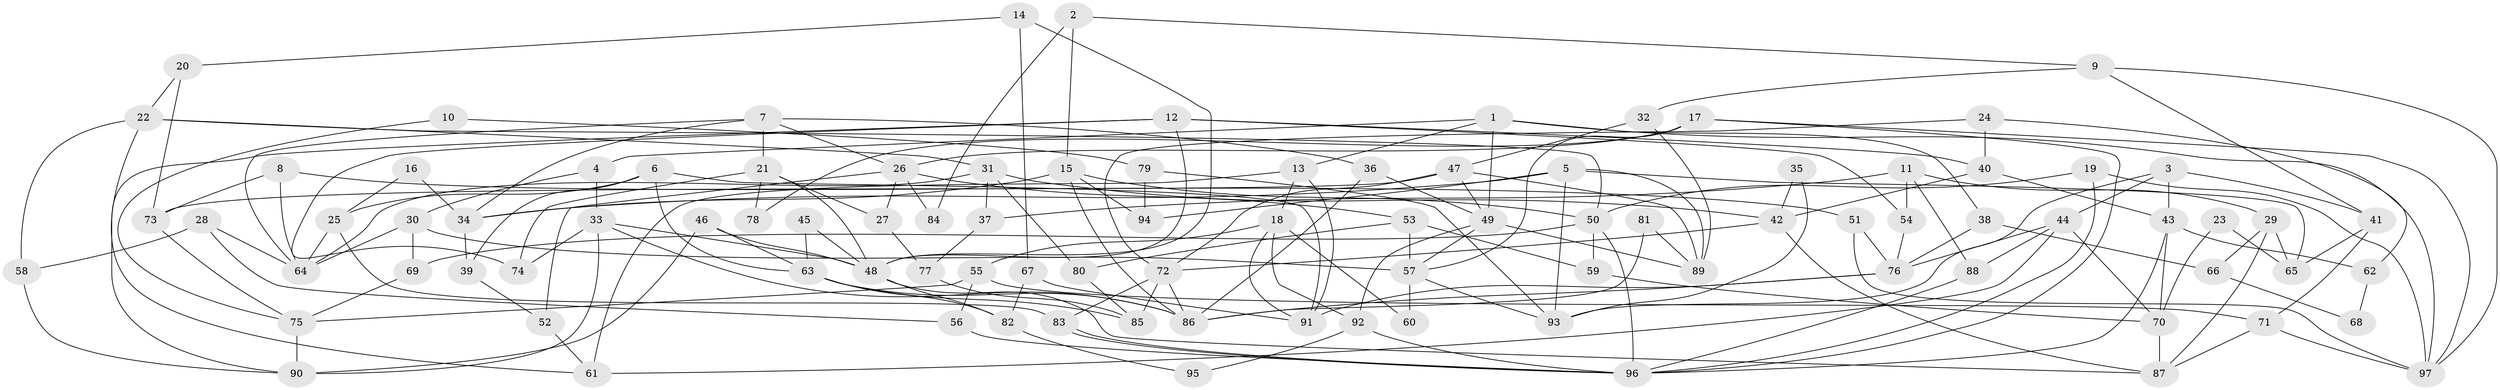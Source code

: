 // Generated by graph-tools (version 1.1) at 2025/50/03/09/25 03:50:11]
// undirected, 97 vertices, 194 edges
graph export_dot {
graph [start="1"]
  node [color=gray90,style=filled];
  1;
  2;
  3;
  4;
  5;
  6;
  7;
  8;
  9;
  10;
  11;
  12;
  13;
  14;
  15;
  16;
  17;
  18;
  19;
  20;
  21;
  22;
  23;
  24;
  25;
  26;
  27;
  28;
  29;
  30;
  31;
  32;
  33;
  34;
  35;
  36;
  37;
  38;
  39;
  40;
  41;
  42;
  43;
  44;
  45;
  46;
  47;
  48;
  49;
  50;
  51;
  52;
  53;
  54;
  55;
  56;
  57;
  58;
  59;
  60;
  61;
  62;
  63;
  64;
  65;
  66;
  67;
  68;
  69;
  70;
  71;
  72;
  73;
  74;
  75;
  76;
  77;
  78;
  79;
  80;
  81;
  82;
  83;
  84;
  85;
  86;
  87;
  88;
  89;
  90;
  91;
  92;
  93;
  94;
  95;
  96;
  97;
  1 -- 4;
  1 -- 97;
  1 -- 13;
  1 -- 38;
  1 -- 49;
  2 -- 9;
  2 -- 15;
  2 -- 84;
  3 -- 41;
  3 -- 93;
  3 -- 43;
  3 -- 44;
  4 -- 30;
  4 -- 33;
  5 -- 89;
  5 -- 34;
  5 -- 65;
  5 -- 93;
  5 -- 94;
  6 -- 63;
  6 -- 91;
  6 -- 25;
  6 -- 39;
  7 -- 26;
  7 -- 36;
  7 -- 21;
  7 -- 34;
  7 -- 64;
  8 -- 51;
  8 -- 64;
  8 -- 73;
  9 -- 32;
  9 -- 41;
  9 -- 97;
  10 -- 75;
  10 -- 79;
  11 -- 54;
  11 -- 88;
  11 -- 29;
  11 -- 37;
  12 -- 90;
  12 -- 48;
  12 -- 40;
  12 -- 54;
  12 -- 74;
  13 -- 18;
  13 -- 61;
  13 -- 91;
  14 -- 67;
  14 -- 48;
  14 -- 20;
  15 -- 86;
  15 -- 50;
  15 -- 34;
  15 -- 94;
  16 -- 34;
  16 -- 25;
  17 -- 57;
  17 -- 96;
  17 -- 26;
  17 -- 78;
  17 -- 97;
  18 -- 92;
  18 -- 91;
  18 -- 55;
  18 -- 60;
  19 -- 97;
  19 -- 96;
  19 -- 50;
  20 -- 73;
  20 -- 22;
  21 -- 74;
  21 -- 27;
  21 -- 48;
  21 -- 78;
  22 -- 50;
  22 -- 31;
  22 -- 58;
  22 -- 61;
  23 -- 65;
  23 -- 70;
  24 -- 72;
  24 -- 40;
  24 -- 62;
  25 -- 83;
  25 -- 64;
  26 -- 52;
  26 -- 27;
  26 -- 53;
  26 -- 84;
  27 -- 77;
  28 -- 58;
  28 -- 64;
  28 -- 56;
  29 -- 87;
  29 -- 65;
  29 -- 66;
  30 -- 57;
  30 -- 64;
  30 -- 69;
  31 -- 64;
  31 -- 37;
  31 -- 42;
  31 -- 80;
  32 -- 89;
  32 -- 47;
  33 -- 86;
  33 -- 48;
  33 -- 74;
  33 -- 90;
  34 -- 39;
  35 -- 93;
  35 -- 42;
  36 -- 49;
  36 -- 86;
  37 -- 77;
  38 -- 76;
  38 -- 66;
  39 -- 52;
  40 -- 43;
  40 -- 42;
  41 -- 71;
  41 -- 65;
  42 -- 72;
  42 -- 87;
  43 -- 70;
  43 -- 62;
  43 -- 96;
  44 -- 61;
  44 -- 70;
  44 -- 76;
  44 -- 88;
  45 -- 63;
  45 -- 48;
  46 -- 48;
  46 -- 90;
  46 -- 63;
  47 -- 73;
  47 -- 72;
  47 -- 49;
  47 -- 89;
  48 -- 87;
  48 -- 82;
  49 -- 57;
  49 -- 89;
  49 -- 92;
  50 -- 96;
  50 -- 59;
  50 -- 69;
  51 -- 76;
  51 -- 97;
  52 -- 61;
  53 -- 59;
  53 -- 57;
  53 -- 80;
  54 -- 76;
  55 -- 56;
  55 -- 71;
  55 -- 75;
  56 -- 96;
  57 -- 60;
  57 -- 93;
  58 -- 90;
  59 -- 70;
  62 -- 68;
  63 -- 85;
  63 -- 82;
  63 -- 86;
  66 -- 68;
  67 -- 82;
  67 -- 91;
  69 -- 75;
  70 -- 87;
  71 -- 97;
  71 -- 87;
  72 -- 85;
  72 -- 83;
  72 -- 86;
  73 -- 75;
  75 -- 90;
  76 -- 86;
  76 -- 91;
  77 -- 85;
  79 -- 94;
  79 -- 93;
  80 -- 85;
  81 -- 89;
  81 -- 86;
  82 -- 95;
  83 -- 96;
  83 -- 96;
  88 -- 96;
  92 -- 96;
  92 -- 95;
}

